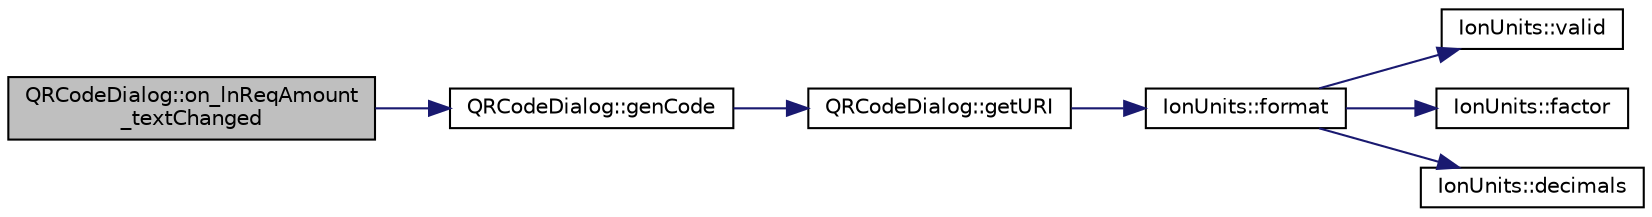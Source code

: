 digraph "QRCodeDialog::on_lnReqAmount_textChanged"
{
  edge [fontname="Helvetica",fontsize="10",labelfontname="Helvetica",labelfontsize="10"];
  node [fontname="Helvetica",fontsize="10",shape=record];
  rankdir="LR";
  Node61 [label="QRCodeDialog::on_lnReqAmount\l_textChanged",height=0.2,width=0.4,color="black", fillcolor="grey75", style="filled", fontcolor="black"];
  Node61 -> Node62 [color="midnightblue",fontsize="10",style="solid",fontname="Helvetica"];
  Node62 [label="QRCodeDialog::genCode",height=0.2,width=0.4,color="black", fillcolor="white", style="filled",URL="$class_q_r_code_dialog.html#a72ee8eb3c9145ffd6ea76ac29c305825"];
  Node62 -> Node63 [color="midnightblue",fontsize="10",style="solid",fontname="Helvetica"];
  Node63 [label="QRCodeDialog::getURI",height=0.2,width=0.4,color="black", fillcolor="white", style="filled",URL="$class_q_r_code_dialog.html#a4f4b945407ffd62f9a619c158d9ebd5c"];
  Node63 -> Node64 [color="midnightblue",fontsize="10",style="solid",fontname="Helvetica"];
  Node64 [label="IonUnits::format",height=0.2,width=0.4,color="black", fillcolor="white", style="filled",URL="$class_ion_units.html#a7cf8cdbd0a24c418ae91b511fac5bee4",tooltip="Format as string. "];
  Node64 -> Node65 [color="midnightblue",fontsize="10",style="solid",fontname="Helvetica"];
  Node65 [label="IonUnits::valid",height=0.2,width=0.4,color="black", fillcolor="white", style="filled",URL="$class_ion_units.html#a23c5b1306ed473dbb2375a6675a2ce13",tooltip="Is unit ID valid? "];
  Node64 -> Node66 [color="midnightblue",fontsize="10",style="solid",fontname="Helvetica"];
  Node66 [label="IonUnits::factor",height=0.2,width=0.4,color="black", fillcolor="white", style="filled",URL="$class_ion_units.html#a210814a200496caf63083ed4abd1bd24",tooltip="Number of Satoshis (1e-8) per unit. "];
  Node64 -> Node67 [color="midnightblue",fontsize="10",style="solid",fontname="Helvetica"];
  Node67 [label="IonUnits::decimals",height=0.2,width=0.4,color="black", fillcolor="white", style="filled",URL="$class_ion_units.html#a5e9c7a5b666b858c171760273c51c9d7",tooltip="Number of decimals left. "];
}
